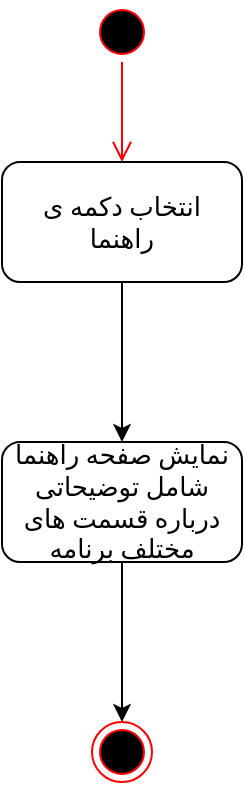 <mxfile version="14.8.0" type="github">
  <diagram id="W0JB3PmPmPFSWpcL3AuC" name="Page-1">
    <mxGraphModel dx="782" dy="436" grid="1" gridSize="10" guides="1" tooltips="1" connect="1" arrows="1" fold="1" page="1" pageScale="1" pageWidth="850" pageHeight="1100" math="0" shadow="0">
      <root>
        <mxCell id="0" />
        <mxCell id="1" parent="0" />
        <mxCell id="dblbX1pukYvhbIbSW0fP-1" value="" style="ellipse;html=1;shape=startState;fillColor=#000000;strokeColor=#ff0000;" parent="1" vertex="1">
          <mxGeometry x="145" y="80" width="30" height="30" as="geometry" />
        </mxCell>
        <mxCell id="dblbX1pukYvhbIbSW0fP-2" value="" style="edgeStyle=orthogonalEdgeStyle;html=1;verticalAlign=bottom;endArrow=open;endSize=8;strokeColor=#ff0000;entryX=0.5;entryY=0;entryDx=0;entryDy=0;" parent="1" source="dblbX1pukYvhbIbSW0fP-1" target="dblbX1pukYvhbIbSW0fP-4" edge="1">
          <mxGeometry relative="1" as="geometry">
            <mxPoint x="160" y="150" as="targetPoint" />
            <Array as="points" />
          </mxGeometry>
        </mxCell>
        <mxCell id="dblbX1pukYvhbIbSW0fP-3" value="" style="edgeStyle=orthogonalEdgeStyle;rounded=0;orthogonalLoop=1;jettySize=auto;html=1;" parent="1" source="dblbX1pukYvhbIbSW0fP-4" target="dblbX1pukYvhbIbSW0fP-6" edge="1">
          <mxGeometry relative="1" as="geometry" />
        </mxCell>
        <mxCell id="dblbX1pukYvhbIbSW0fP-4" value="&lt;div style=&quot;font-size: 13px&quot;&gt;&lt;font face=&quot;B Zar&quot; style=&quot;font-size: 13px&quot;&gt;انتخاب دکمه ی &lt;br&gt;&lt;/font&gt;&lt;/div&gt;&lt;div style=&quot;font-size: 13px&quot;&gt;&lt;font face=&quot;B Zar&quot; style=&quot;font-size: 13px&quot;&gt;راهنما&lt;/font&gt;&lt;br&gt;&lt;/div&gt;" style="rounded=1;whiteSpace=wrap;html=1;" parent="1" vertex="1">
          <mxGeometry x="100" y="160" width="120" height="60" as="geometry" />
        </mxCell>
        <mxCell id="dblbX1pukYvhbIbSW0fP-5" style="edgeStyle=orthogonalEdgeStyle;rounded=0;orthogonalLoop=1;jettySize=auto;html=1;entryX=0.5;entryY=0;entryDx=0;entryDy=0;" parent="1" source="dblbX1pukYvhbIbSW0fP-6" target="dblbX1pukYvhbIbSW0fP-7" edge="1">
          <mxGeometry relative="1" as="geometry" />
        </mxCell>
        <mxCell id="dblbX1pukYvhbIbSW0fP-6" value="&lt;font face=&quot;B Zar&quot; style=&quot;font-size: 13px&quot;&gt;نمایش صفحه راهنما شامل توضیحاتی درباره قسمت های مختلف برنامه&lt;/font&gt;" style="rounded=1;whiteSpace=wrap;html=1;" parent="1" vertex="1">
          <mxGeometry x="100" y="300" width="120" height="60" as="geometry" />
        </mxCell>
        <mxCell id="dblbX1pukYvhbIbSW0fP-7" value="" style="ellipse;html=1;shape=endState;fillColor=#000000;strokeColor=#ff0000;" parent="1" vertex="1">
          <mxGeometry x="145" y="440" width="30" height="30" as="geometry" />
        </mxCell>
      </root>
    </mxGraphModel>
  </diagram>
</mxfile>
